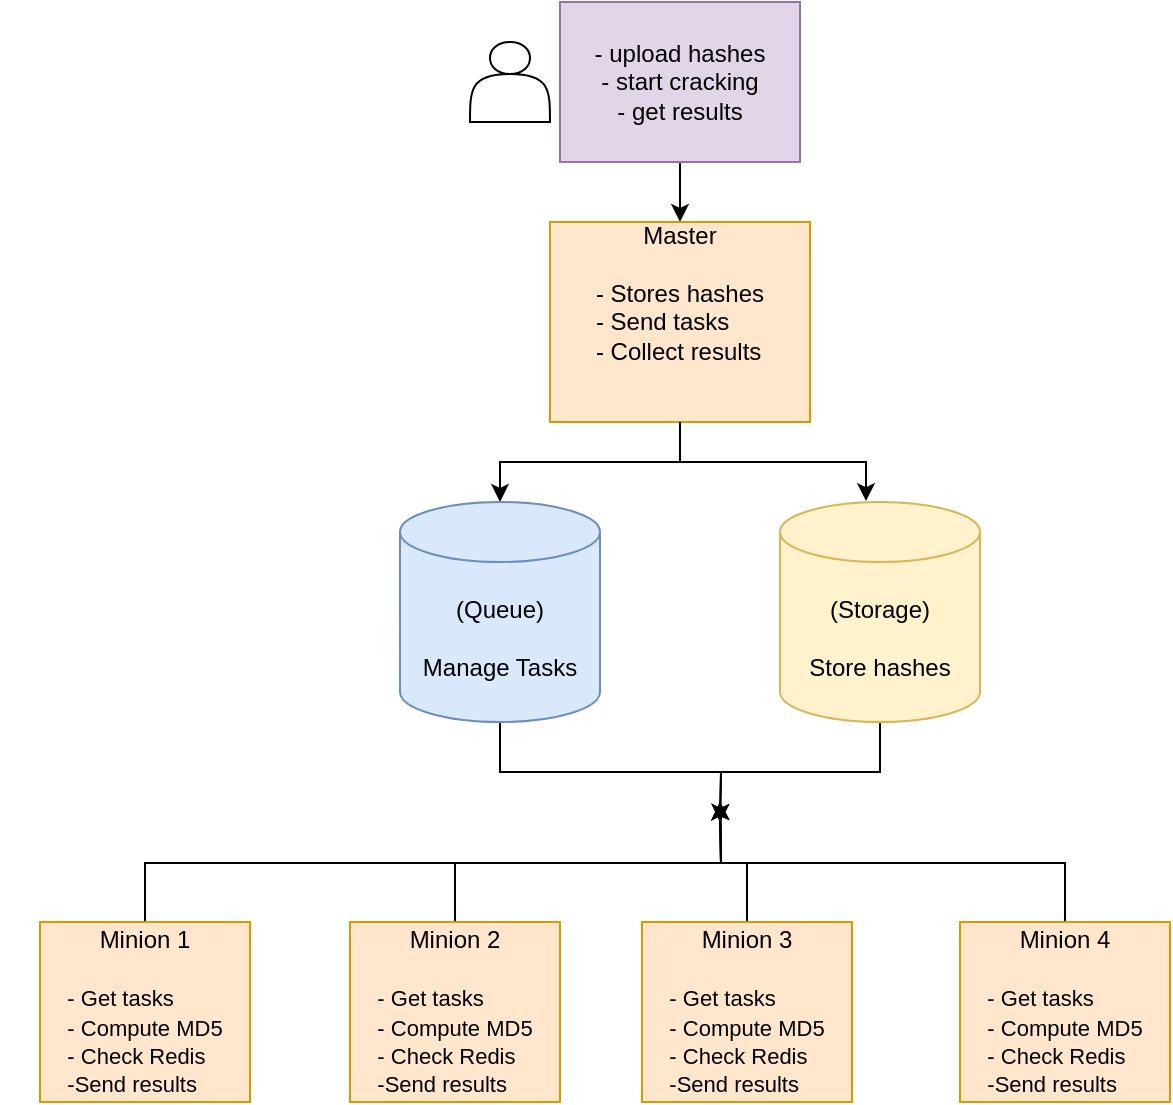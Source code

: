 <mxfile version="26.0.16">
  <diagram id="C5RBs43oDa-KdzZeNtuy" name="Page-1">
    <mxGraphModel dx="1247" dy="757" grid="1" gridSize="10" guides="1" tooltips="1" connect="1" arrows="1" fold="1" page="1" pageScale="1" pageWidth="827" pageHeight="1169" math="0" shadow="0">
      <root>
        <mxCell id="WIyWlLk6GJQsqaUBKTNV-0" />
        <mxCell id="WIyWlLk6GJQsqaUBKTNV-1" parent="WIyWlLk6GJQsqaUBKTNV-0" />
        <mxCell id="KrUM7MysMtKnV1UIQYwB-4" style="edgeStyle=orthogonalEdgeStyle;rounded=0;orthogonalLoop=1;jettySize=auto;html=1;exitX=0.5;exitY=1;exitDx=0;exitDy=0;entryX=0.5;entryY=0;entryDx=0;entryDy=0;" edge="1" parent="WIyWlLk6GJQsqaUBKTNV-1" source="KrUM7MysMtKnV1UIQYwB-0" target="KrUM7MysMtKnV1UIQYwB-1">
          <mxGeometry relative="1" as="geometry" />
        </mxCell>
        <mxCell id="KrUM7MysMtKnV1UIQYwB-0" value="- upload hashes&lt;div&gt;- start cracking&lt;/div&gt;&lt;div&gt;- get results&lt;/div&gt;" style="rounded=0;whiteSpace=wrap;html=1;fillColor=#e1d5e7;strokeColor=#9673a6;" vertex="1" parent="WIyWlLk6GJQsqaUBKTNV-1">
          <mxGeometry x="320" y="50" width="120" height="80" as="geometry" />
        </mxCell>
        <mxCell id="KrUM7MysMtKnV1UIQYwB-11" style="edgeStyle=orthogonalEdgeStyle;rounded=0;orthogonalLoop=1;jettySize=auto;html=1;exitX=0.5;exitY=1;exitDx=0;exitDy=0;" edge="1" parent="WIyWlLk6GJQsqaUBKTNV-1" source="KrUM7MysMtKnV1UIQYwB-1" target="KrUM7MysMtKnV1UIQYwB-9">
          <mxGeometry relative="1" as="geometry" />
        </mxCell>
        <mxCell id="KrUM7MysMtKnV1UIQYwB-1" value="Master&lt;div&gt;&lt;br&gt;&lt;div style=&quot;text-align: left;&quot;&gt;- Stores hashes&lt;/div&gt;&lt;div style=&quot;text-align: left;&quot;&gt;- Send tasks&lt;/div&gt;&lt;div style=&quot;text-align: left;&quot;&gt;- Collect results&lt;/div&gt;&lt;div&gt;&lt;br&gt;&lt;/div&gt;&lt;div&gt;&lt;br&gt;&lt;/div&gt;&lt;/div&gt;" style="rounded=0;whiteSpace=wrap;html=1;align=center;fillColor=#ffe6cc;strokeColor=#d79b00;" vertex="1" parent="WIyWlLk6GJQsqaUBKTNV-1">
          <mxGeometry x="315" y="160" width="130" height="100" as="geometry" />
        </mxCell>
        <mxCell id="KrUM7MysMtKnV1UIQYwB-26" style="edgeStyle=orthogonalEdgeStyle;rounded=0;orthogonalLoop=1;jettySize=auto;html=1;exitX=0.5;exitY=0;exitDx=0;exitDy=0;" edge="1" parent="WIyWlLk6GJQsqaUBKTNV-1" source="KrUM7MysMtKnV1UIQYwB-2">
          <mxGeometry relative="1" as="geometry">
            <mxPoint x="400" y="450" as="targetPoint" />
          </mxGeometry>
        </mxCell>
        <mxCell id="KrUM7MysMtKnV1UIQYwB-2" value="&lt;div&gt;Minion 1&lt;/div&gt;&lt;div&gt;&lt;br&gt;&lt;/div&gt;&lt;div style=&quot;text-align: left;&quot;&gt;&lt;font style=&quot;font-size: 11px;&quot;&gt;- Get tasks&lt;/font&gt;&lt;/div&gt;&lt;div style=&quot;text-align: left;&quot;&gt;&lt;font style=&quot;font-size: 11px;&quot;&gt;- Compute MD5&lt;/font&gt;&lt;/div&gt;&lt;div style=&quot;text-align: left;&quot;&gt;&lt;font style=&quot;font-size: 11px;&quot;&gt;- Check Redis&lt;/font&gt;&lt;/div&gt;&lt;div style=&quot;text-align: left;&quot;&gt;&lt;font style=&quot;font-size: 11px;&quot;&gt;-Send results&lt;/font&gt;&lt;/div&gt;" style="rounded=0;whiteSpace=wrap;html=1;fillColor=#ffe6cc;strokeColor=#d79b00;" vertex="1" parent="WIyWlLk6GJQsqaUBKTNV-1">
          <mxGeometry x="60" y="510" width="105" height="90" as="geometry" />
        </mxCell>
        <mxCell id="KrUM7MysMtKnV1UIQYwB-5" value="" style="shape=actor;whiteSpace=wrap;html=1;" vertex="1" parent="WIyWlLk6GJQsqaUBKTNV-1">
          <mxGeometry x="275" y="70" width="40" height="40" as="geometry" />
        </mxCell>
        <mxCell id="KrUM7MysMtKnV1UIQYwB-8" value="" style="shape=image;verticalLabelPosition=bottom;labelBackgroundColor=default;verticalAlign=top;aspect=fixed;imageAspect=0;image=https://www.simplilearn.com/ice9/free_resources_article_thumb/FastAPI_b.jpg;" vertex="1" parent="WIyWlLk6GJQsqaUBKTNV-1">
          <mxGeometry x="275" y="140" width="58" height="32.63" as="geometry" />
        </mxCell>
        <mxCell id="KrUM7MysMtKnV1UIQYwB-24" style="edgeStyle=orthogonalEdgeStyle;rounded=0;orthogonalLoop=1;jettySize=auto;html=1;exitX=0.5;exitY=1;exitDx=0;exitDy=0;exitPerimeter=0;" edge="1" parent="WIyWlLk6GJQsqaUBKTNV-1" source="KrUM7MysMtKnV1UIQYwB-9">
          <mxGeometry relative="1" as="geometry">
            <mxPoint x="400" y="460" as="targetPoint" />
          </mxGeometry>
        </mxCell>
        <mxCell id="KrUM7MysMtKnV1UIQYwB-9" value="(Queue)&lt;div&gt;&lt;br&gt;&lt;/div&gt;&lt;div&gt;Manage Tasks&lt;/div&gt;" style="shape=cylinder3;whiteSpace=wrap;html=1;boundedLbl=1;backgroundOutline=1;size=15;fillColor=#dae8fc;strokeColor=#6c8ebf;" vertex="1" parent="WIyWlLk6GJQsqaUBKTNV-1">
          <mxGeometry x="240" y="300" width="100" height="110" as="geometry" />
        </mxCell>
        <mxCell id="KrUM7MysMtKnV1UIQYwB-6" value="" style="shape=image;verticalLabelPosition=bottom;labelBackgroundColor=default;verticalAlign=top;aspect=fixed;imageAspect=0;image=https://dt-cdn.net/hub/logos/net-rabbitmq.png;" vertex="1" parent="WIyWlLk6GJQsqaUBKTNV-1">
          <mxGeometry x="210" y="279" width="41" height="41" as="geometry" />
        </mxCell>
        <mxCell id="KrUM7MysMtKnV1UIQYwB-25" style="edgeStyle=orthogonalEdgeStyle;rounded=0;orthogonalLoop=1;jettySize=auto;html=1;exitX=0.5;exitY=1;exitDx=0;exitDy=0;exitPerimeter=0;" edge="1" parent="WIyWlLk6GJQsqaUBKTNV-1" source="KrUM7MysMtKnV1UIQYwB-10">
          <mxGeometry relative="1" as="geometry">
            <mxPoint x="400" y="460" as="targetPoint" />
          </mxGeometry>
        </mxCell>
        <mxCell id="KrUM7MysMtKnV1UIQYwB-10" value="&lt;div&gt;(Storage)&lt;/div&gt;&lt;div&gt;&lt;br&gt;&lt;/div&gt;Store hashes" style="shape=cylinder3;whiteSpace=wrap;html=1;boundedLbl=1;backgroundOutline=1;size=15;fillColor=#fff2cc;strokeColor=#d6b656;" vertex="1" parent="WIyWlLk6GJQsqaUBKTNV-1">
          <mxGeometry x="430" y="300" width="100" height="110" as="geometry" />
        </mxCell>
        <mxCell id="KrUM7MysMtKnV1UIQYwB-7" value="" style="shape=image;verticalLabelPosition=bottom;labelBackgroundColor=default;verticalAlign=top;aspect=fixed;imageAspect=0;image=https://miro.medium.com/v2/resize:fit:1024/1*UYY3_DdeTQY8HRYm-RkP9Q.png;" vertex="1" parent="WIyWlLk6GJQsqaUBKTNV-1">
          <mxGeometry x="510" y="288" width="32" height="32" as="geometry" />
        </mxCell>
        <mxCell id="KrUM7MysMtKnV1UIQYwB-12" style="edgeStyle=orthogonalEdgeStyle;rounded=0;orthogonalLoop=1;jettySize=auto;html=1;exitX=0.5;exitY=1;exitDx=0;exitDy=0;entryX=0.43;entryY=-0.004;entryDx=0;entryDy=0;entryPerimeter=0;" edge="1" parent="WIyWlLk6GJQsqaUBKTNV-1" source="KrUM7MysMtKnV1UIQYwB-1" target="KrUM7MysMtKnV1UIQYwB-10">
          <mxGeometry relative="1" as="geometry" />
        </mxCell>
        <mxCell id="KrUM7MysMtKnV1UIQYwB-27" style="edgeStyle=orthogonalEdgeStyle;rounded=0;orthogonalLoop=1;jettySize=auto;html=1;exitX=0.5;exitY=0;exitDx=0;exitDy=0;" edge="1" parent="WIyWlLk6GJQsqaUBKTNV-1" source="KrUM7MysMtKnV1UIQYwB-16">
          <mxGeometry relative="1" as="geometry">
            <mxPoint x="400" y="450" as="targetPoint" />
          </mxGeometry>
        </mxCell>
        <mxCell id="KrUM7MysMtKnV1UIQYwB-16" value="&lt;div&gt;Minion 2&lt;/div&gt;&lt;div&gt;&lt;br&gt;&lt;/div&gt;&lt;div style=&quot;text-align: left;&quot;&gt;&lt;font style=&quot;font-size: 11px;&quot;&gt;- Get tasks&lt;/font&gt;&lt;/div&gt;&lt;div style=&quot;text-align: left;&quot;&gt;&lt;font style=&quot;font-size: 11px;&quot;&gt;- Compute MD5&lt;/font&gt;&lt;/div&gt;&lt;div style=&quot;text-align: left;&quot;&gt;&lt;font style=&quot;font-size: 11px;&quot;&gt;- Check Redis&lt;/font&gt;&lt;/div&gt;&lt;div style=&quot;text-align: left;&quot;&gt;&lt;font style=&quot;font-size: 11px;&quot;&gt;-Send results&lt;/font&gt;&lt;/div&gt;" style="rounded=0;whiteSpace=wrap;html=1;fillColor=#ffe6cc;strokeColor=#d79b00;" vertex="1" parent="WIyWlLk6GJQsqaUBKTNV-1">
          <mxGeometry x="215" y="510" width="105" height="90" as="geometry" />
        </mxCell>
        <mxCell id="KrUM7MysMtKnV1UIQYwB-28" style="edgeStyle=orthogonalEdgeStyle;rounded=0;orthogonalLoop=1;jettySize=auto;html=1;exitX=0.5;exitY=0;exitDx=0;exitDy=0;" edge="1" parent="WIyWlLk6GJQsqaUBKTNV-1" source="KrUM7MysMtKnV1UIQYwB-17">
          <mxGeometry relative="1" as="geometry">
            <mxPoint x="400" y="450" as="targetPoint" />
          </mxGeometry>
        </mxCell>
        <mxCell id="KrUM7MysMtKnV1UIQYwB-17" value="&lt;div&gt;Minion 3&lt;/div&gt;&lt;div&gt;&lt;br&gt;&lt;/div&gt;&lt;div style=&quot;text-align: left;&quot;&gt;&lt;font style=&quot;font-size: 11px;&quot;&gt;- Get tasks&lt;/font&gt;&lt;/div&gt;&lt;div style=&quot;text-align: left;&quot;&gt;&lt;font style=&quot;font-size: 11px;&quot;&gt;- Compute MD5&lt;/font&gt;&lt;/div&gt;&lt;div style=&quot;text-align: left;&quot;&gt;&lt;font style=&quot;font-size: 11px;&quot;&gt;- Check Redis&lt;/font&gt;&lt;/div&gt;&lt;div style=&quot;text-align: left;&quot;&gt;&lt;font style=&quot;font-size: 11px;&quot;&gt;-Send results&lt;/font&gt;&lt;/div&gt;" style="rounded=0;whiteSpace=wrap;html=1;fillColor=#ffe6cc;strokeColor=#d79b00;" vertex="1" parent="WIyWlLk6GJQsqaUBKTNV-1">
          <mxGeometry x="361" y="510" width="105" height="90" as="geometry" />
        </mxCell>
        <mxCell id="KrUM7MysMtKnV1UIQYwB-29" style="edgeStyle=orthogonalEdgeStyle;rounded=0;orthogonalLoop=1;jettySize=auto;html=1;exitX=0.5;exitY=0;exitDx=0;exitDy=0;" edge="1" parent="WIyWlLk6GJQsqaUBKTNV-1" source="KrUM7MysMtKnV1UIQYwB-18">
          <mxGeometry relative="1" as="geometry">
            <mxPoint x="400" y="450" as="targetPoint" />
          </mxGeometry>
        </mxCell>
        <mxCell id="KrUM7MysMtKnV1UIQYwB-18" value="&lt;div&gt;Minion 4&lt;/div&gt;&lt;div&gt;&lt;br&gt;&lt;/div&gt;&lt;div style=&quot;text-align: left;&quot;&gt;&lt;font style=&quot;font-size: 11px;&quot;&gt;- Get tasks&lt;/font&gt;&lt;/div&gt;&lt;div style=&quot;text-align: left;&quot;&gt;&lt;font style=&quot;font-size: 11px;&quot;&gt;- Compute MD5&lt;/font&gt;&lt;/div&gt;&lt;div style=&quot;text-align: left;&quot;&gt;&lt;font style=&quot;font-size: 11px;&quot;&gt;- Check Redis&lt;/font&gt;&lt;/div&gt;&lt;div style=&quot;text-align: left;&quot;&gt;&lt;font style=&quot;font-size: 11px;&quot;&gt;-Send results&lt;/font&gt;&lt;/div&gt;" style="rounded=0;whiteSpace=wrap;html=1;fillColor=#ffe6cc;strokeColor=#d79b00;" vertex="1" parent="WIyWlLk6GJQsqaUBKTNV-1">
          <mxGeometry x="520" y="510" width="105" height="90" as="geometry" />
        </mxCell>
        <mxCell id="KrUM7MysMtKnV1UIQYwB-30" value="" style="shape=image;verticalLabelPosition=bottom;labelBackgroundColor=default;verticalAlign=top;aspect=fixed;imageAspect=0;image=https://www.simplilearn.com/ice9/free_resources_article_thumb/FastAPI_b.jpg;" vertex="1" parent="WIyWlLk6GJQsqaUBKTNV-1">
          <mxGeometry x="40" y="500" width="38" height="21.38" as="geometry" />
        </mxCell>
        <mxCell id="KrUM7MysMtKnV1UIQYwB-32" value="" style="shape=image;verticalLabelPosition=bottom;labelBackgroundColor=default;verticalAlign=top;aspect=fixed;imageAspect=0;image=https://www.simplilearn.com/ice9/free_resources_article_thumb/FastAPI_b.jpg;" vertex="1" parent="WIyWlLk6GJQsqaUBKTNV-1">
          <mxGeometry x="190" y="500" width="38" height="21.38" as="geometry" />
        </mxCell>
        <mxCell id="KrUM7MysMtKnV1UIQYwB-34" value="" style="shape=image;verticalLabelPosition=bottom;labelBackgroundColor=default;verticalAlign=top;aspect=fixed;imageAspect=0;image=https://www.simplilearn.com/ice9/free_resources_article_thumb/FastAPI_b.jpg;" vertex="1" parent="WIyWlLk6GJQsqaUBKTNV-1">
          <mxGeometry x="340" y="500" width="38" height="21.38" as="geometry" />
        </mxCell>
        <mxCell id="KrUM7MysMtKnV1UIQYwB-35" value="" style="shape=image;verticalLabelPosition=bottom;labelBackgroundColor=default;verticalAlign=top;aspect=fixed;imageAspect=0;image=https://www.simplilearn.com/ice9/free_resources_article_thumb/FastAPI_b.jpg;" vertex="1" parent="WIyWlLk6GJQsqaUBKTNV-1">
          <mxGeometry x="500" y="500" width="38" height="21.38" as="geometry" />
        </mxCell>
      </root>
    </mxGraphModel>
  </diagram>
</mxfile>
